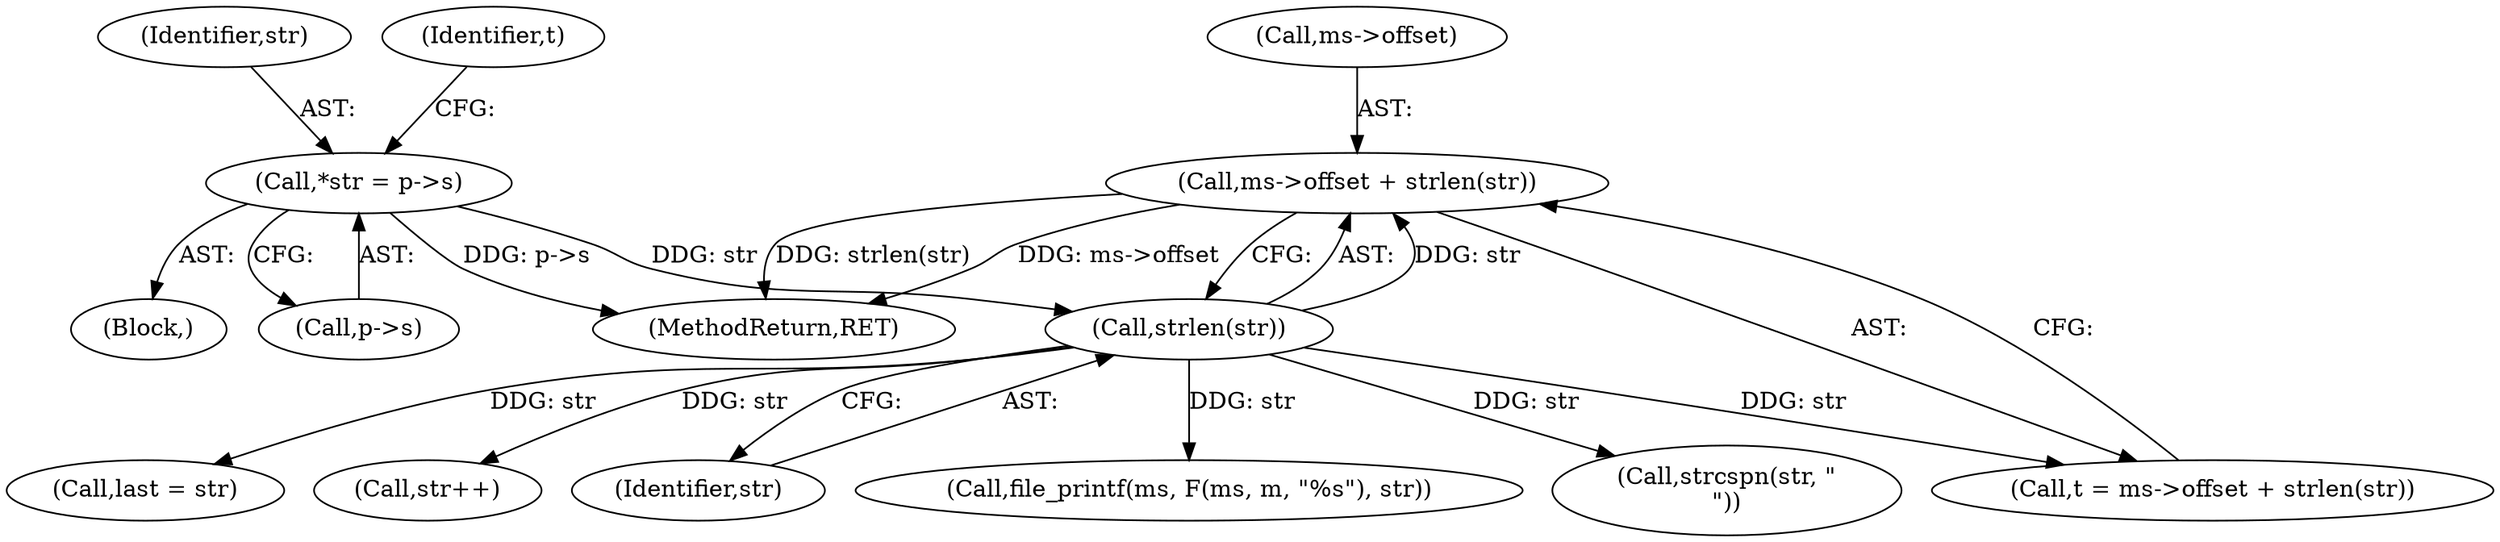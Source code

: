 digraph "0_file_4a284c89d6ef11aca34da65da7d673050a5ea320_5@API" {
"1000477" [label="(Call,ms->offset + strlen(str))"];
"1000481" [label="(Call,strlen(str))"];
"1000470" [label="(Call,*str = p->s)"];
"1000478" [label="(Call,ms->offset)"];
"1000468" [label="(Block,)"];
"1000475" [label="(Call,t = ms->offset + strlen(str))"];
"1000515" [label="(Call,last = str)"];
"1000471" [label="(Identifier,str)"];
"1000476" [label="(Identifier,t)"];
"1000513" [label="(Call,str++)"];
"1000481" [label="(Call,strlen(str))"];
"1000470" [label="(Call,*str = p->s)"];
"1000482" [label="(Identifier,str)"];
"1000540" [label="(Call,file_printf(ms, F(ms, m, \"%s\"), str))"];
"1001042" [label="(MethodReturn,RET)"];
"1000472" [label="(Call,p->s)"];
"1000477" [label="(Call,ms->offset + strlen(str))"];
"1000495" [label="(Call,strcspn(str, \"\n\"))"];
"1000477" -> "1000475"  [label="AST: "];
"1000477" -> "1000481"  [label="CFG: "];
"1000478" -> "1000477"  [label="AST: "];
"1000481" -> "1000477"  [label="AST: "];
"1000475" -> "1000477"  [label="CFG: "];
"1000477" -> "1001042"  [label="DDG: strlen(str)"];
"1000477" -> "1001042"  [label="DDG: ms->offset"];
"1000481" -> "1000477"  [label="DDG: str"];
"1000481" -> "1000482"  [label="CFG: "];
"1000482" -> "1000481"  [label="AST: "];
"1000481" -> "1000475"  [label="DDG: str"];
"1000470" -> "1000481"  [label="DDG: str"];
"1000481" -> "1000495"  [label="DDG: str"];
"1000481" -> "1000513"  [label="DDG: str"];
"1000481" -> "1000515"  [label="DDG: str"];
"1000481" -> "1000540"  [label="DDG: str"];
"1000470" -> "1000468"  [label="AST: "];
"1000470" -> "1000472"  [label="CFG: "];
"1000471" -> "1000470"  [label="AST: "];
"1000472" -> "1000470"  [label="AST: "];
"1000476" -> "1000470"  [label="CFG: "];
"1000470" -> "1001042"  [label="DDG: p->s"];
}
